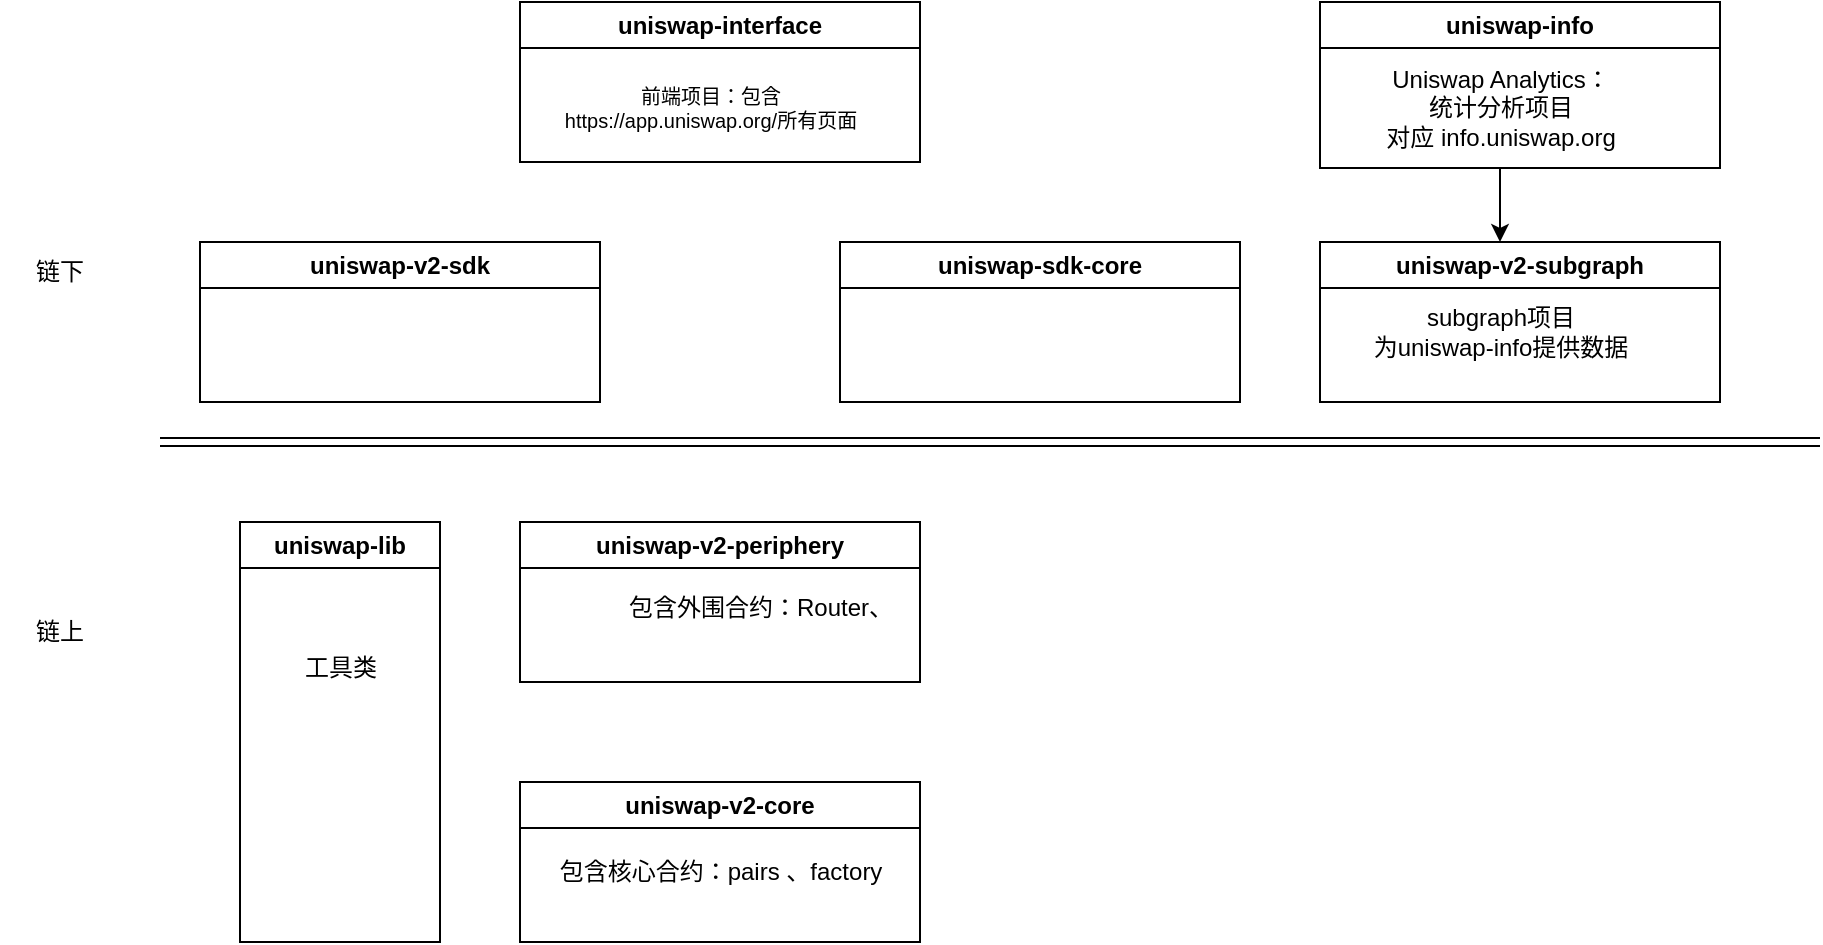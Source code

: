 <mxfile version="21.6.9" type="github">
  <diagram name="第 1 页" id="koWzIlelXBfN0tAOrRkD">
    <mxGraphModel dx="1006" dy="564" grid="1" gridSize="10" guides="1" tooltips="1" connect="1" arrows="1" fold="1" page="1" pageScale="1" pageWidth="1169" pageHeight="827" math="0" shadow="0">
      <root>
        <mxCell id="0" />
        <mxCell id="1" parent="0" />
        <mxCell id="kfU6DUed51PpgYBPSKgS-2" value="uniswap-interface" style="swimlane;whiteSpace=wrap;html=1;" parent="1" vertex="1">
          <mxGeometry x="440" y="200" width="200" height="80" as="geometry" />
        </mxCell>
        <mxCell id="CsVXj2xBOCSqVsRRStVS-1" value="&lt;font style=&quot;font-size: 10px;&quot;&gt;前端项目：包含&lt;br style=&quot;font-size: 10px;&quot;&gt;https://app.uniswap.org/所有页面&lt;/font&gt;" style="text;html=1;align=center;verticalAlign=middle;resizable=0;points=[];autosize=1;strokeColor=none;fillColor=none;fontSize=10;" vertex="1" parent="kfU6DUed51PpgYBPSKgS-2">
          <mxGeometry x="-5" y="33" width="200" height="40" as="geometry" />
        </mxCell>
        <mxCell id="kfU6DUed51PpgYBPSKgS-4" value="uniswap-sdk-core" style="swimlane;whiteSpace=wrap;html=1;" parent="1" vertex="1">
          <mxGeometry x="600" y="320" width="200" height="80" as="geometry">
            <mxRectangle x="600" y="320" width="140" height="30" as="alternateBounds" />
          </mxGeometry>
        </mxCell>
        <mxCell id="kfU6DUed51PpgYBPSKgS-5" value="uniswap-v2-sdk" style="swimlane;whiteSpace=wrap;html=1;" parent="1" vertex="1">
          <mxGeometry x="280" y="320" width="200" height="80" as="geometry" />
        </mxCell>
        <mxCell id="kfU6DUed51PpgYBPSKgS-7" value="uniswap-v2-periphery" style="swimlane;whiteSpace=wrap;html=1;" parent="1" vertex="1">
          <mxGeometry x="440" y="460" width="200" height="80" as="geometry" />
        </mxCell>
        <mxCell id="kfU6DUed51PpgYBPSKgS-8" value="uniswap-v2-core" style="swimlane;whiteSpace=wrap;html=1;" parent="1" vertex="1">
          <mxGeometry x="440" y="590" width="200" height="80" as="geometry" />
        </mxCell>
        <mxCell id="CsVXj2xBOCSqVsRRStVS-5" value="包含核心合约：pairs 、factory" style="text;html=1;align=center;verticalAlign=middle;resizable=0;points=[];autosize=1;strokeColor=none;fillColor=none;" vertex="1" parent="kfU6DUed51PpgYBPSKgS-8">
          <mxGeometry x="10" y="30" width="180" height="30" as="geometry" />
        </mxCell>
        <mxCell id="kfU6DUed51PpgYBPSKgS-9" value="uniswap-lib" style="swimlane;whiteSpace=wrap;html=1;" parent="1" vertex="1">
          <mxGeometry x="300" y="460" width="100" height="210" as="geometry" />
        </mxCell>
        <mxCell id="CsVXj2xBOCSqVsRRStVS-4" value="工具类" style="text;html=1;align=center;verticalAlign=middle;resizable=0;points=[];autosize=1;strokeColor=none;fillColor=none;" vertex="1" parent="kfU6DUed51PpgYBPSKgS-9">
          <mxGeometry x="20" y="58" width="60" height="30" as="geometry" />
        </mxCell>
        <mxCell id="kfU6DUed51PpgYBPSKgS-10" value="uniswap-info" style="swimlane;whiteSpace=wrap;html=1;" parent="1" vertex="1">
          <mxGeometry x="840" y="200" width="200" height="83" as="geometry" />
        </mxCell>
        <mxCell id="CsVXj2xBOCSqVsRRStVS-3" value="Uniswap Analytics：&lt;br&gt;统计分析项目&lt;br&gt;对应 info.uniswap.org" style="text;html=1;align=center;verticalAlign=middle;resizable=0;points=[];autosize=1;strokeColor=none;fillColor=none;" vertex="1" parent="kfU6DUed51PpgYBPSKgS-10">
          <mxGeometry x="20" y="23" width="140" height="60" as="geometry" />
        </mxCell>
        <mxCell id="kfU6DUed51PpgYBPSKgS-11" value="uniswap-v2-subgraph" style="swimlane;whiteSpace=wrap;html=1;" parent="1" vertex="1">
          <mxGeometry x="840" y="320" width="200" height="80" as="geometry" />
        </mxCell>
        <mxCell id="CsVXj2xBOCSqVsRRStVS-6" value="subgraph项目&lt;br&gt;为uniswap-info提供数据" style="text;html=1;align=center;verticalAlign=middle;resizable=0;points=[];autosize=1;strokeColor=none;fillColor=none;" vertex="1" parent="kfU6DUed51PpgYBPSKgS-11">
          <mxGeometry x="15" y="25" width="150" height="40" as="geometry" />
        </mxCell>
        <mxCell id="kfU6DUed51PpgYBPSKgS-13" value="" style="shape=link;html=1;rounded=0;" parent="1" edge="1">
          <mxGeometry width="100" relative="1" as="geometry">
            <mxPoint x="260" y="420" as="sourcePoint" />
            <mxPoint x="1090" y="420" as="targetPoint" />
          </mxGeometry>
        </mxCell>
        <mxCell id="CsVXj2xBOCSqVsRRStVS-7" value="" style="edgeStyle=orthogonalEdgeStyle;rounded=0;orthogonalLoop=1;jettySize=auto;html=1;" edge="1" parent="1" source="CsVXj2xBOCSqVsRRStVS-3">
          <mxGeometry relative="1" as="geometry">
            <mxPoint x="930" y="320" as="targetPoint" />
          </mxGeometry>
        </mxCell>
        <mxCell id="CsVXj2xBOCSqVsRRStVS-8" value="包含外围合约：Router、" style="text;html=1;align=center;verticalAlign=middle;resizable=0;points=[];autosize=1;strokeColor=none;fillColor=none;" vertex="1" parent="1">
          <mxGeometry x="480" y="488" width="160" height="30" as="geometry" />
        </mxCell>
        <mxCell id="CsVXj2xBOCSqVsRRStVS-9" value="链上" style="text;html=1;strokeColor=none;fillColor=none;align=center;verticalAlign=middle;whiteSpace=wrap;rounded=0;" vertex="1" parent="1">
          <mxGeometry x="180" y="500" width="60" height="30" as="geometry" />
        </mxCell>
        <mxCell id="CsVXj2xBOCSqVsRRStVS-10" value="链下" style="text;html=1;strokeColor=none;fillColor=none;align=center;verticalAlign=middle;whiteSpace=wrap;rounded=0;" vertex="1" parent="1">
          <mxGeometry x="180" y="320" width="60" height="30" as="geometry" />
        </mxCell>
      </root>
    </mxGraphModel>
  </diagram>
</mxfile>
